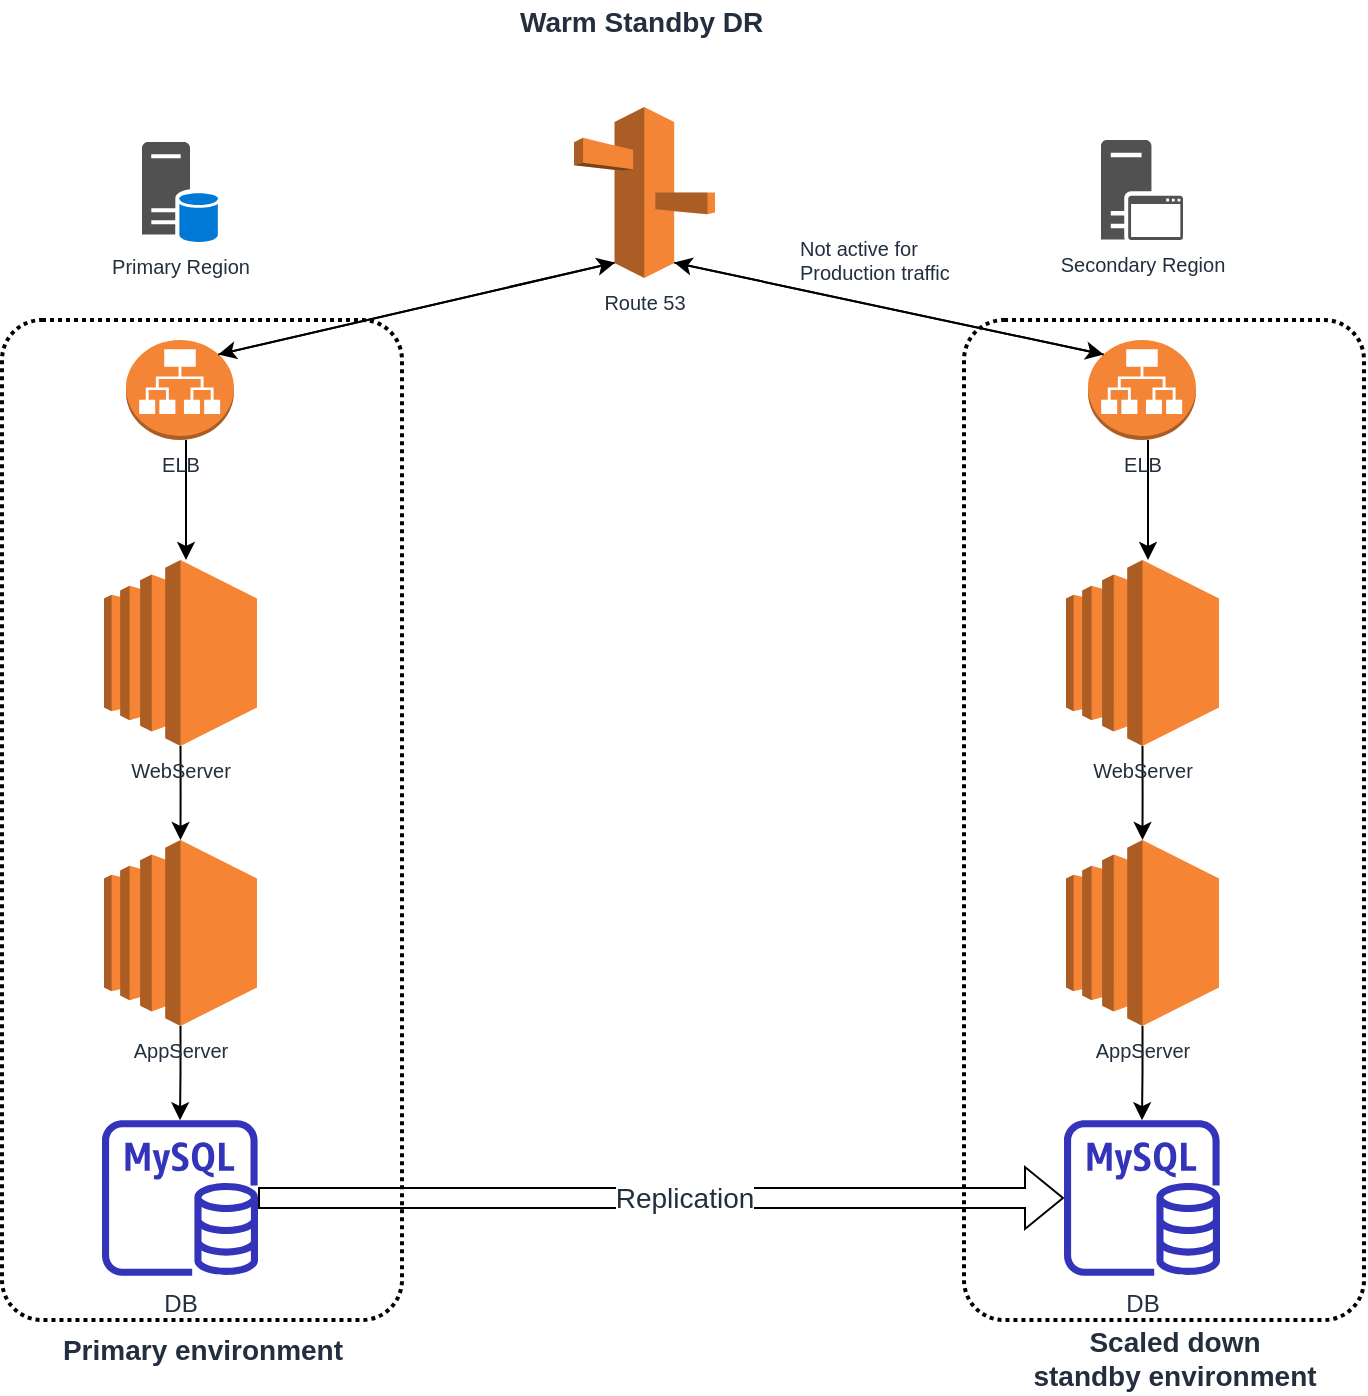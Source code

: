 <mxfile pages="1" version="11.2.8" type="github"><diagram id="uOaNlX0xYSd6CQ8rwRYn" name="Page-1"><mxGraphModel dx="1124" dy="1629" grid="1" gridSize="10" guides="1" tooltips="1" connect="1" arrows="1" fold="1" page="1" pageScale="1" pageWidth="827" pageHeight="1169" math="0" shadow="0"><root><mxCell id="0"/><mxCell id="1" parent="0"/><mxCell id="wUyGQnnmTjTUd0lhGDlM-2" value="Secondary Region" style="shadow=0;dashed=0;html=1;labelPosition=center;verticalLabelPosition=bottom;verticalAlign=top;align=center;strokeColor=none;shape=mxgraph.mscae.system_center.secondary_site;fillColor=#515151;strokeColor=none;pointerEvents=1;fontSize=10;fontColor=#232F3E;" vertex="1" parent="1"><mxGeometry x="628.5" y="-1050" width="41" height="50" as="geometry"/></mxCell><mxCell id="wUyGQnnmTjTUd0lhGDlM-4" value="Primary Region" style="shadow=0;dashed=0;html=1;labelPosition=center;verticalLabelPosition=bottom;verticalAlign=top;align=center;strokeColor=none;shape=mxgraph.mscae.system_center.primary_site;fillColor=#515151;strokeColor=none;fontSize=10;fontColor=#232F3E;" vertex="1" parent="1"><mxGeometry x="149" y="-1049" width="38" height="50" as="geometry"/></mxCell><mxCell id="wUyGQnnmTjTUd0lhGDlM-8" value="&lt;font style=&quot;font-size: 14px&quot;&gt;&lt;b&gt;Warm Standby DR&lt;/b&gt;&lt;/font&gt;" style="text;html=1;resizable=0;points=[];autosize=1;align=left;verticalAlign=top;spacingTop=-4;fontSize=10;fontColor=#232F3E;" vertex="1" parent="1"><mxGeometry x="336" y="-1120" width="140" height="20" as="geometry"/></mxCell><mxCell id="wUyGQnnmTjTUd0lhGDlM-31" style="edgeStyle=none;rounded=0;orthogonalLoop=1;jettySize=auto;html=1;exitX=0.29;exitY=0.91;exitDx=0;exitDy=0;exitPerimeter=0;entryX=0.855;entryY=0.145;entryDx=0;entryDy=0;entryPerimeter=0;fontSize=10;fontColor=#232F3E;" edge="1" parent="1" source="wUyGQnnmTjTUd0lhGDlM-9" target="wUyGQnnmTjTUd0lhGDlM-11"><mxGeometry relative="1" as="geometry"/></mxCell><mxCell id="wUyGQnnmTjTUd0lhGDlM-32" style="edgeStyle=none;rounded=0;orthogonalLoop=1;jettySize=auto;html=1;exitX=0.71;exitY=0.91;exitDx=0;exitDy=0;exitPerimeter=0;entryX=0.145;entryY=0.145;entryDx=0;entryDy=0;entryPerimeter=0;fontSize=10;fontColor=#232F3E;" edge="1" parent="1" source="wUyGQnnmTjTUd0lhGDlM-9" target="wUyGQnnmTjTUd0lhGDlM-21"><mxGeometry relative="1" as="geometry"/></mxCell><mxCell id="wUyGQnnmTjTUd0lhGDlM-9" value="Route 53" style="outlineConnect=0;dashed=0;verticalLabelPosition=bottom;verticalAlign=top;align=center;html=1;shape=mxgraph.aws3.route_53;fillColor=#F58536;gradientColor=none;strokeColor=#ffffff;fontSize=10;fontColor=#232F3E;" vertex="1" parent="1"><mxGeometry x="365" y="-1066.5" width="70.5" height="85.5" as="geometry"/></mxCell><mxCell id="wUyGQnnmTjTUd0lhGDlM-17" value="" style="group" vertex="1" connectable="0" parent="1"><mxGeometry x="79" y="-960" width="200" height="500" as="geometry"/></mxCell><mxCell id="wUyGQnnmTjTUd0lhGDlM-5" value="" style="rounded=1;arcSize=10;dashed=1;strokeColor=#000000;fillColor=none;gradientColor=none;dashPattern=1 1;strokeWidth=2;fontSize=10;fontColor=#232F3E;html=1;" vertex="1" parent="wUyGQnnmTjTUd0lhGDlM-17"><mxGeometry width="200" height="500" as="geometry"/></mxCell><mxCell id="wUyGQnnmTjTUd0lhGDlM-16" value="" style="edgeStyle=orthogonalEdgeStyle;rounded=0;orthogonalLoop=1;jettySize=auto;html=1;fontSize=10;fontColor=#232F3E;" edge="1" parent="wUyGQnnmTjTUd0lhGDlM-17"><mxGeometry relative="1" as="geometry"><mxPoint x="92" y="60" as="sourcePoint"/><mxPoint x="92" y="120" as="targetPoint"/></mxGeometry></mxCell><mxCell id="wUyGQnnmTjTUd0lhGDlM-11" value="ELB" style="outlineConnect=0;dashed=0;verticalLabelPosition=bottom;verticalAlign=top;align=center;html=1;shape=mxgraph.aws3.application_load_balancer;fillColor=#F58536;gradientColor=none;strokeColor=#ffffff;fontSize=10;fontColor=#232F3E;" vertex="1" parent="wUyGQnnmTjTUd0lhGDlM-17"><mxGeometry x="62" y="10" width="54" height="50" as="geometry"/></mxCell><mxCell id="wUyGQnnmTjTUd0lhGDlM-29" style="edgeStyle=orthogonalEdgeStyle;rounded=0;orthogonalLoop=1;jettySize=auto;html=1;exitX=0.5;exitY=1;exitDx=0;exitDy=0;exitPerimeter=0;fontSize=10;fontColor=#232F3E;" edge="1" parent="wUyGQnnmTjTUd0lhGDlM-17" source="wUyGQnnmTjTUd0lhGDlM-12" target="wUyGQnnmTjTUd0lhGDlM-13"><mxGeometry relative="1" as="geometry"/></mxCell><mxCell id="wUyGQnnmTjTUd0lhGDlM-12" value="WebServer" style="outlineConnect=0;dashed=0;verticalLabelPosition=bottom;verticalAlign=top;align=center;html=1;shape=mxgraph.aws3.ec2;fillColor=#F58534;gradientColor=none;strokeColor=#ffffff;fontSize=10;fontColor=#232F3E;" vertex="1" parent="wUyGQnnmTjTUd0lhGDlM-17"><mxGeometry x="51" y="120" width="76.5" height="93" as="geometry"/></mxCell><mxCell id="wUyGQnnmTjTUd0lhGDlM-28" value="" style="edgeStyle=orthogonalEdgeStyle;rounded=0;orthogonalLoop=1;jettySize=auto;html=1;fontSize=10;fontColor=#232F3E;" edge="1" parent="wUyGQnnmTjTUd0lhGDlM-17" source="wUyGQnnmTjTUd0lhGDlM-13" target="wUyGQnnmTjTUd0lhGDlM-15"><mxGeometry relative="1" as="geometry"/></mxCell><mxCell id="wUyGQnnmTjTUd0lhGDlM-13" value="AppServer" style="outlineConnect=0;dashed=0;verticalLabelPosition=bottom;verticalAlign=top;align=center;html=1;shape=mxgraph.aws3.ec2;fillColor=#F58534;gradientColor=none;strokeColor=#ffffff;fontSize=10;fontColor=#232F3E;" vertex="1" parent="wUyGQnnmTjTUd0lhGDlM-17"><mxGeometry x="51" y="260" width="76.5" height="93" as="geometry"/></mxCell><mxCell id="wUyGQnnmTjTUd0lhGDlM-15" value="DB" style="outlineConnect=0;fontColor=#232F3E;gradientColor=none;fillColor=#3334B9;strokeColor=none;dashed=0;verticalLabelPosition=bottom;verticalAlign=top;align=center;html=1;fontSize=12;fontStyle=0;aspect=fixed;pointerEvents=1;shape=mxgraph.aws4.rds_mysql_instance;" vertex="1" parent="wUyGQnnmTjTUd0lhGDlM-17"><mxGeometry x="50" y="400" width="78" height="78" as="geometry"/></mxCell><mxCell id="wUyGQnnmTjTUd0lhGDlM-18" value="" style="group" vertex="1" connectable="0" parent="1"><mxGeometry x="560" y="-960" width="200" height="500" as="geometry"/></mxCell><mxCell id="wUyGQnnmTjTUd0lhGDlM-19" value="" style="rounded=1;arcSize=10;dashed=1;strokeColor=#000000;fillColor=none;gradientColor=none;dashPattern=1 1;strokeWidth=2;fontSize=10;fontColor=#232F3E;html=1;" vertex="1" parent="wUyGQnnmTjTUd0lhGDlM-18"><mxGeometry width="200" height="500" as="geometry"/></mxCell><mxCell id="wUyGQnnmTjTUd0lhGDlM-20" value="" style="edgeStyle=orthogonalEdgeStyle;rounded=0;orthogonalLoop=1;jettySize=auto;html=1;fontSize=10;fontColor=#232F3E;" edge="1" parent="wUyGQnnmTjTUd0lhGDlM-18"><mxGeometry relative="1" as="geometry"><mxPoint x="92" y="60" as="sourcePoint"/><mxPoint x="92" y="120" as="targetPoint"/></mxGeometry></mxCell><mxCell id="wUyGQnnmTjTUd0lhGDlM-21" value="ELB" style="outlineConnect=0;dashed=0;verticalLabelPosition=bottom;verticalAlign=top;align=center;html=1;shape=mxgraph.aws3.application_load_balancer;fillColor=#F58536;gradientColor=none;strokeColor=#ffffff;fontSize=10;fontColor=#232F3E;" vertex="1" parent="wUyGQnnmTjTUd0lhGDlM-18"><mxGeometry x="62" y="10" width="54" height="50" as="geometry"/></mxCell><mxCell id="wUyGQnnmTjTUd0lhGDlM-30" style="edgeStyle=orthogonalEdgeStyle;rounded=0;orthogonalLoop=1;jettySize=auto;html=1;exitX=0.5;exitY=1;exitDx=0;exitDy=0;exitPerimeter=0;fontSize=10;fontColor=#232F3E;" edge="1" parent="wUyGQnnmTjTUd0lhGDlM-18" source="wUyGQnnmTjTUd0lhGDlM-22" target="wUyGQnnmTjTUd0lhGDlM-23"><mxGeometry relative="1" as="geometry"/></mxCell><mxCell id="wUyGQnnmTjTUd0lhGDlM-22" value="WebServer" style="outlineConnect=0;dashed=0;verticalLabelPosition=bottom;verticalAlign=top;align=center;html=1;shape=mxgraph.aws3.ec2;fillColor=#F58534;gradientColor=none;strokeColor=#ffffff;fontSize=10;fontColor=#232F3E;" vertex="1" parent="wUyGQnnmTjTUd0lhGDlM-18"><mxGeometry x="51" y="120" width="76.5" height="93" as="geometry"/></mxCell><mxCell id="wUyGQnnmTjTUd0lhGDlM-27" value="" style="edgeStyle=orthogonalEdgeStyle;rounded=0;orthogonalLoop=1;jettySize=auto;html=1;fontSize=10;fontColor=#232F3E;" edge="1" parent="wUyGQnnmTjTUd0lhGDlM-18" source="wUyGQnnmTjTUd0lhGDlM-23" target="wUyGQnnmTjTUd0lhGDlM-24"><mxGeometry relative="1" as="geometry"/></mxCell><mxCell id="wUyGQnnmTjTUd0lhGDlM-23" value="AppServer" style="outlineConnect=0;dashed=0;verticalLabelPosition=bottom;verticalAlign=top;align=center;html=1;shape=mxgraph.aws3.ec2;fillColor=#F58534;gradientColor=none;strokeColor=#ffffff;fontSize=10;fontColor=#232F3E;" vertex="1" parent="wUyGQnnmTjTUd0lhGDlM-18"><mxGeometry x="51" y="260" width="76.5" height="93" as="geometry"/></mxCell><mxCell id="wUyGQnnmTjTUd0lhGDlM-24" value="DB" style="outlineConnect=0;fontColor=#232F3E;gradientColor=none;fillColor=#3334B9;strokeColor=none;dashed=0;verticalLabelPosition=bottom;verticalAlign=top;align=center;html=1;fontSize=12;fontStyle=0;aspect=fixed;pointerEvents=1;shape=mxgraph.aws4.rds_mysql_instance;" vertex="1" parent="wUyGQnnmTjTUd0lhGDlM-18"><mxGeometry x="50" y="400" width="78" height="78" as="geometry"/></mxCell><mxCell id="wUyGQnnmTjTUd0lhGDlM-33" style="edgeStyle=none;rounded=0;orthogonalLoop=1;jettySize=auto;html=1;exitX=0.855;exitY=0.145;exitDx=0;exitDy=0;exitPerimeter=0;entryX=0.29;entryY=0.91;entryDx=0;entryDy=0;entryPerimeter=0;fontSize=10;fontColor=#232F3E;" edge="1" parent="1" source="wUyGQnnmTjTUd0lhGDlM-11" target="wUyGQnnmTjTUd0lhGDlM-9"><mxGeometry relative="1" as="geometry"/></mxCell><mxCell id="wUyGQnnmTjTUd0lhGDlM-34" style="edgeStyle=none;rounded=0;orthogonalLoop=1;jettySize=auto;html=1;exitX=0.145;exitY=0.145;exitDx=0;exitDy=0;exitPerimeter=0;entryX=0.71;entryY=0.91;entryDx=0;entryDy=0;entryPerimeter=0;fontSize=10;fontColor=#232F3E;" edge="1" parent="1" source="wUyGQnnmTjTUd0lhGDlM-21" target="wUyGQnnmTjTUd0lhGDlM-9"><mxGeometry relative="1" as="geometry"/></mxCell><mxCell id="wUyGQnnmTjTUd0lhGDlM-36" value="Not active for&lt;br&gt;Production traffic" style="text;html=1;resizable=0;points=[];autosize=1;align=left;verticalAlign=top;spacingTop=-4;fontSize=10;fontColor=#232F3E;" vertex="1" parent="1"><mxGeometry x="476" y="-1004" width="90" height="30" as="geometry"/></mxCell><mxCell id="wUyGQnnmTjTUd0lhGDlM-37" style="edgeStyle=none;shape=flexArrow;rounded=0;orthogonalLoop=1;jettySize=auto;html=1;fontSize=10;fontColor=#232F3E;" edge="1" parent="1" source="wUyGQnnmTjTUd0lhGDlM-15" target="wUyGQnnmTjTUd0lhGDlM-24"><mxGeometry relative="1" as="geometry"/></mxCell><mxCell id="wUyGQnnmTjTUd0lhGDlM-38" value="&lt;font style=&quot;font-size: 14px&quot;&gt;Replication&lt;/font&gt;" style="text;html=1;resizable=0;points=[];align=center;verticalAlign=middle;labelBackgroundColor=#ffffff;fontSize=10;fontColor=#232F3E;" vertex="1" connectable="0" parent="wUyGQnnmTjTUd0lhGDlM-37"><mxGeometry x="0.29" y="-1" relative="1" as="geometry"><mxPoint x="-47" y="-1" as="offset"/></mxGeometry></mxCell><mxCell id="wUyGQnnmTjTUd0lhGDlM-39" value="&lt;font style=&quot;font-size: 14px&quot;&gt;&lt;b&gt;Scaled down&lt;br&gt;standby environment&lt;/b&gt;&lt;/font&gt;" style="text;html=1;resizable=0;points=[];autosize=1;align=center;verticalAlign=top;spacingTop=-4;fontSize=10;fontColor=#232F3E;" vertex="1" parent="1"><mxGeometry x="585" y="-460" width="160" height="30" as="geometry"/></mxCell><mxCell id="wUyGQnnmTjTUd0lhGDlM-40" value="&lt;font style=&quot;font-size: 14px&quot;&gt;&lt;b&gt;Primary environment&lt;/b&gt;&lt;/font&gt;" style="text;html=1;fontSize=10;fontColor=#232F3E;align=center;" vertex="1" parent="1"><mxGeometry x="89" y="-460" width="180" height="30" as="geometry"/></mxCell></root></mxGraphModel></diagram></mxfile>